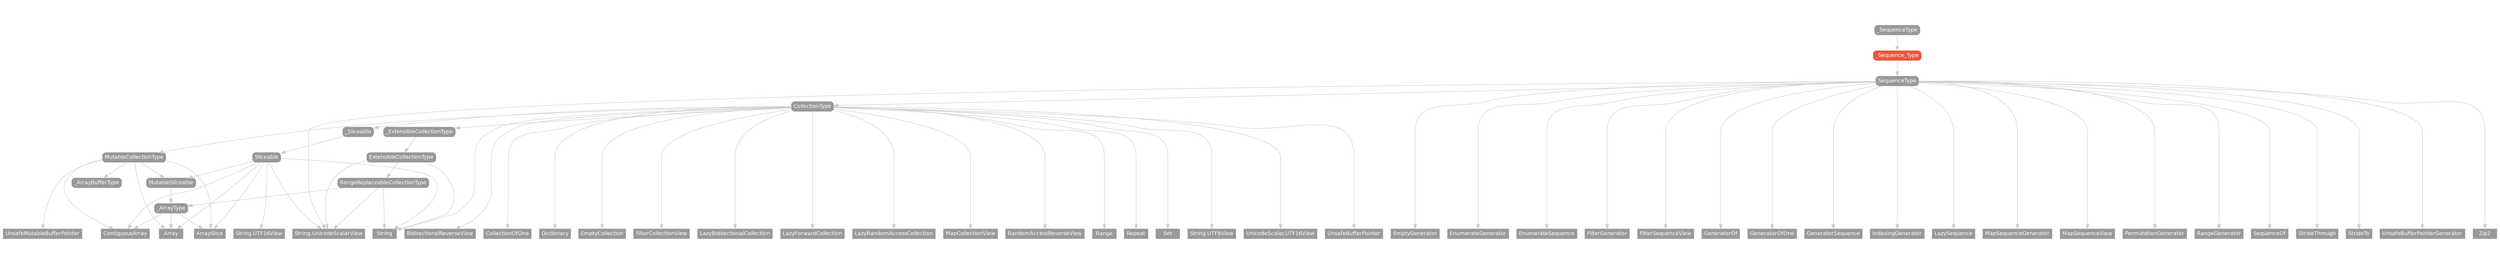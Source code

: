 strict digraph "_Sequence_Type - Type Hierarchy - SwiftDoc.org" {
    pad="0.1,0.8"
    node [shape=box, style="filled,rounded", color="#999999", fillcolor="#999999", fontcolor=white, fontname=Helvetica, fontnames="Helvetica,sansserif", fontsize=12, margin="0.07,0.05", height="0.3"]
    edge [color="#cccccc"]
    "Array" [URL="/type/Array/", style=filled]
    "ArraySlice" [URL="/type/ArraySlice/", style=filled]
    "BidirectionalReverseView" [URL="/type/BidirectionalReverseView/", style=filled]
    "CollectionOfOne" [URL="/type/CollectionOfOne/", style=filled]
    "CollectionType" [URL="/protocol/CollectionType/"]
    "ContiguousArray" [URL="/type/ContiguousArray/", style=filled]
    "Dictionary" [URL="/type/Dictionary/", style=filled]
    "EmptyCollection" [URL="/type/EmptyCollection/", style=filled]
    "EmptyGenerator" [URL="/type/EmptyGenerator/", style=filled]
    "EnumerateGenerator" [URL="/type/EnumerateGenerator/", style=filled]
    "EnumerateSequence" [URL="/type/EnumerateSequence/", style=filled]
    "ExtensibleCollectionType" [URL="/protocol/ExtensibleCollectionType/"]
    "FilterCollectionView" [URL="/type/FilterCollectionView/", style=filled]
    "FilterGenerator" [URL="/type/FilterGenerator/", style=filled]
    "FilterSequenceView" [URL="/type/FilterSequenceView/", style=filled]
    "GeneratorOf" [URL="/type/GeneratorOf/", style=filled]
    "GeneratorOfOne" [URL="/type/GeneratorOfOne/", style=filled]
    "GeneratorSequence" [URL="/type/GeneratorSequence/", style=filled]
    "IndexingGenerator" [URL="/type/IndexingGenerator/", style=filled]
    "LazyBidirectionalCollection" [URL="/type/LazyBidirectionalCollection/", style=filled]
    "LazyForwardCollection" [URL="/type/LazyForwardCollection/", style=filled]
    "LazyRandomAccessCollection" [URL="/type/LazyRandomAccessCollection/", style=filled]
    "LazySequence" [URL="/type/LazySequence/", style=filled]
    "MapCollectionView" [URL="/type/MapCollectionView/", style=filled]
    "MapSequenceGenerator" [URL="/type/MapSequenceGenerator/", style=filled]
    "MapSequenceView" [URL="/type/MapSequenceView/", style=filled]
    "MutableCollectionType" [URL="/protocol/MutableCollectionType/"]
    "MutableSliceable" [URL="/protocol/MutableSliceable/"]
    "PermutationGenerator" [URL="/type/PermutationGenerator/", style=filled]
    "RandomAccessReverseView" [URL="/type/RandomAccessReverseView/", style=filled]
    "Range" [URL="/type/Range/", style=filled]
    "RangeGenerator" [URL="/type/RangeGenerator/", style=filled]
    "RangeReplaceableCollectionType" [URL="/protocol/RangeReplaceableCollectionType/"]
    "Repeat" [URL="/type/Repeat/", style=filled]
    "SequenceOf" [URL="/type/SequenceOf/", style=filled]
    "SequenceType" [URL="/protocol/SequenceType/"]
    "Set" [URL="/type/Set/", style=filled]
    "Sliceable" [URL="/protocol/Sliceable/"]
    "StrideThrough" [URL="/type/StrideThrough/", style=filled]
    "StrideTo" [URL="/type/StrideTo/", style=filled]
    "String" [URL="/type/String/", style=filled]
    "String.UTF16View" [URL="/type/String.UTF16View/", style=filled]
    "String.UTF8View" [URL="/type/String.UTF8View/", style=filled]
    "String.UnicodeScalarView" [URL="/type/String.UnicodeScalarView/", style=filled]
    "UnicodeScalar.UTF16View" [URL="/type/UnicodeScalar.UTF16View/", style=filled]
    "UnsafeBufferPointer" [URL="/type/UnsafeBufferPointer/", style=filled]
    "UnsafeBufferPointerGenerator" [URL="/type/UnsafeBufferPointerGenerator/", style=filled]
    "UnsafeMutableBufferPointer" [URL="/type/UnsafeMutableBufferPointer/", style=filled]
    "Zip2" [URL="/type/Zip2/", style=filled]
    "_ArrayBufferType" [URL="/protocol/_ArrayBufferType/"]
    "_ArrayType" [URL="/protocol/_ArrayType/"]
    "_ExtensibleCollectionType" [URL="/protocol/_ExtensibleCollectionType/"]
    "_SequenceType" [URL="/protocol/_SequenceType/"]
    "_Sequence_Type" [URL="/protocol/_Sequence_Type/", style="filled,rounded", fillcolor="#ee543d", color="#ee543d"]
    "_Sliceable" [URL="/protocol/_Sliceable/"]    "_Sequence_Type" -> "SequenceType"
    "SequenceType" -> "CollectionType"
    "SequenceType" -> "EmptyGenerator"
    "SequenceType" -> "EnumerateGenerator"
    "SequenceType" -> "EnumerateSequence"
    "SequenceType" -> "FilterGenerator"
    "SequenceType" -> "FilterSequenceView"
    "SequenceType" -> "GeneratorOf"
    "SequenceType" -> "GeneratorOfOne"
    "SequenceType" -> "GeneratorSequence"
    "SequenceType" -> "IndexingGenerator"
    "SequenceType" -> "LazySequence"
    "SequenceType" -> "MapSequenceGenerator"
    "SequenceType" -> "MapSequenceView"
    "SequenceType" -> "PermutationGenerator"
    "SequenceType" -> "RangeGenerator"
    "SequenceType" -> "SequenceOf"
    "SequenceType" -> "StrideThrough"
    "SequenceType" -> "StrideTo"
    "SequenceType" -> "UnsafeBufferPointerGenerator"
    "SequenceType" -> "Zip2"
    "SequenceType" -> "String.UnicodeScalarView"
    "CollectionType" -> "BidirectionalReverseView"
    "CollectionType" -> "CollectionOfOne"
    "CollectionType" -> "Dictionary"
    "CollectionType" -> "EmptyCollection"
    "CollectionType" -> "FilterCollectionView"
    "CollectionType" -> "LazyBidirectionalCollection"
    "CollectionType" -> "LazyForwardCollection"
    "CollectionType" -> "LazyRandomAccessCollection"
    "CollectionType" -> "MapCollectionView"
    "CollectionType" -> "MutableCollectionType"
    "CollectionType" -> "RandomAccessReverseView"
    "CollectionType" -> "Range"
    "CollectionType" -> "Repeat"
    "CollectionType" -> "Set"
    "CollectionType" -> "String"
    "CollectionType" -> "UnicodeScalar.UTF16View"
    "CollectionType" -> "UnsafeBufferPointer"
    "CollectionType" -> "_ExtensibleCollectionType"
    "CollectionType" -> "_Sliceable"
    "CollectionType" -> "String.UTF8View"
    "MutableCollectionType" -> "Array"
    "MutableCollectionType" -> "ArraySlice"
    "MutableCollectionType" -> "ContiguousArray"
    "MutableCollectionType" -> "MutableSliceable"
    "MutableCollectionType" -> "UnsafeMutableBufferPointer"
    "MutableCollectionType" -> "_ArrayBufferType"
    "MutableSliceable" -> "_ArrayType"
    "_ArrayType" -> "Array"
    "_ArrayType" -> "ArraySlice"
    "_ArrayType" -> "ContiguousArray"
    "_ExtensibleCollectionType" -> "ExtensibleCollectionType"
    "ExtensibleCollectionType" -> "RangeReplaceableCollectionType"
    "ExtensibleCollectionType" -> "String"
    "ExtensibleCollectionType" -> "String.UnicodeScalarView"
    "RangeReplaceableCollectionType" -> "String"
    "RangeReplaceableCollectionType" -> "_ArrayType"
    "RangeReplaceableCollectionType" -> "String.UnicodeScalarView"
    "_ArrayType" -> "Array"
    "_ArrayType" -> "ArraySlice"
    "_ArrayType" -> "ContiguousArray"
    "_Sliceable" -> "Sliceable"
    "Sliceable" -> "Array"
    "Sliceable" -> "ArraySlice"
    "Sliceable" -> "ContiguousArray"
    "Sliceable" -> "MutableSliceable"
    "Sliceable" -> "String"
    "Sliceable" -> "String.UTF16View"
    "Sliceable" -> "String.UnicodeScalarView"
    "MutableSliceable" -> "_ArrayType"
    "_ArrayType" -> "Array"
    "_ArrayType" -> "ArraySlice"
    "_ArrayType" -> "ContiguousArray"
    "_SequenceType" -> "_Sequence_Type"
    subgraph Types {
        rank = max; "EmptyGenerator"; "EnumerateGenerator"; "EnumerateSequence"; "FilterGenerator"; "FilterSequenceView"; "GeneratorOf"; "GeneratorOfOne"; "GeneratorSequence"; "IndexingGenerator"; "LazySequence"; "MapSequenceGenerator"; "MapSequenceView"; "PermutationGenerator"; "RangeGenerator"; "SequenceOf"; "StrideThrough"; "StrideTo"; "UnsafeBufferPointerGenerator"; "Zip2"; "String.UnicodeScalarView"; "BidirectionalReverseView"; "CollectionOfOne"; "Dictionary"; "EmptyCollection"; "FilterCollectionView"; "LazyBidirectionalCollection"; "LazyForwardCollection"; "LazyRandomAccessCollection"; "MapCollectionView"; "RandomAccessReverseView"; "Range"; "Repeat"; "Set"; "String"; "UnicodeScalar.UTF16View"; "UnsafeBufferPointer"; "String.UTF8View"; "Array"; "ArraySlice"; "ContiguousArray"; "UnsafeMutableBufferPointer"; "String.UTF16View";
    }
}